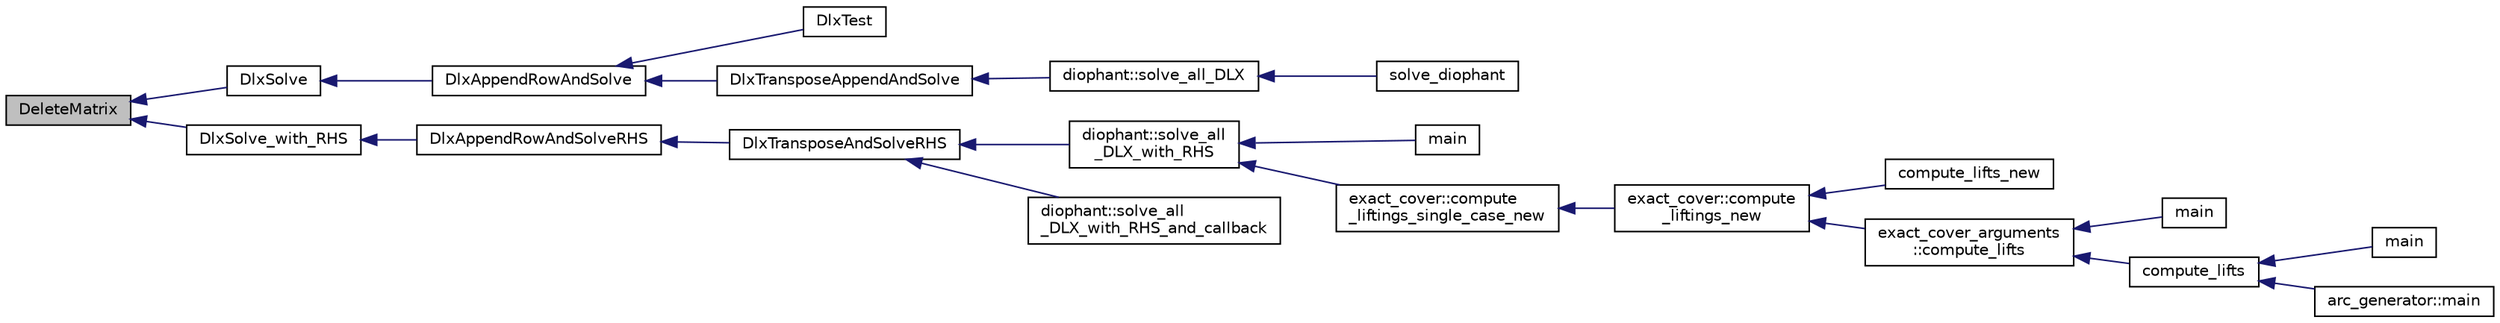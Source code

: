 digraph "DeleteMatrix"
{
  edge [fontname="Helvetica",fontsize="10",labelfontname="Helvetica",labelfontsize="10"];
  node [fontname="Helvetica",fontsize="10",shape=record];
  rankdir="LR";
  Node242 [label="DeleteMatrix",height=0.2,width=0.4,color="black", fillcolor="grey75", style="filled", fontcolor="black"];
  Node242 -> Node243 [dir="back",color="midnightblue",fontsize="10",style="solid",fontname="Helvetica"];
  Node243 [label="DlxSolve",height=0.2,width=0.4,color="black", fillcolor="white", style="filled",URL="$da/dd4/solvers_8h.html#a6b99be040ac8cf9a8f879df4b43027d1"];
  Node243 -> Node244 [dir="back",color="midnightblue",fontsize="10",style="solid",fontname="Helvetica"];
  Node244 [label="DlxAppendRowAndSolve",height=0.2,width=0.4,color="black", fillcolor="white", style="filled",URL="$da/dd4/solvers_8h.html#a97c7622b60d10dfea1a968ef4252e0d8"];
  Node244 -> Node245 [dir="back",color="midnightblue",fontsize="10",style="solid",fontname="Helvetica"];
  Node245 [label="DlxTest",height=0.2,width=0.4,color="black", fillcolor="white", style="filled",URL="$da/dd4/solvers_8h.html#a000422ca8994e7b327aaa5d5dca6b0a3"];
  Node244 -> Node246 [dir="back",color="midnightblue",fontsize="10",style="solid",fontname="Helvetica"];
  Node246 [label="DlxTransposeAppendAndSolve",height=0.2,width=0.4,color="black", fillcolor="white", style="filled",URL="$da/dd4/solvers_8h.html#ab1bd224eee5c0b12ff44a71f7f536dd2"];
  Node246 -> Node247 [dir="back",color="midnightblue",fontsize="10",style="solid",fontname="Helvetica"];
  Node247 [label="diophant::solve_all_DLX",height=0.2,width=0.4,color="black", fillcolor="white", style="filled",URL="$d7/d9c/classdiophant.html#aeddc759e377a9c710e03935cc463059d"];
  Node247 -> Node248 [dir="back",color="midnightblue",fontsize="10",style="solid",fontname="Helvetica"];
  Node248 [label="solve_diophant",height=0.2,width=0.4,color="black", fillcolor="white", style="filled",URL="$da/dd4/solvers_8h.html#af08eebddb0a897485d9a29558f6169b0"];
  Node242 -> Node249 [dir="back",color="midnightblue",fontsize="10",style="solid",fontname="Helvetica"];
  Node249 [label="DlxSolve_with_RHS",height=0.2,width=0.4,color="black", fillcolor="white", style="filled",URL="$da/dd4/solvers_8h.html#aec13478e5d66be625ce3d4683e338d18"];
  Node249 -> Node250 [dir="back",color="midnightblue",fontsize="10",style="solid",fontname="Helvetica"];
  Node250 [label="DlxAppendRowAndSolveRHS",height=0.2,width=0.4,color="black", fillcolor="white", style="filled",URL="$da/dd4/solvers_8h.html#a799f4f346746fa1a5cc1367db9495f20"];
  Node250 -> Node251 [dir="back",color="midnightblue",fontsize="10",style="solid",fontname="Helvetica"];
  Node251 [label="DlxTransposeAndSolveRHS",height=0.2,width=0.4,color="black", fillcolor="white", style="filled",URL="$da/dd4/solvers_8h.html#ae4b7ea72e7db2005606be60f7fd70b94"];
  Node251 -> Node252 [dir="back",color="midnightblue",fontsize="10",style="solid",fontname="Helvetica"];
  Node252 [label="diophant::solve_all\l_DLX_with_RHS",height=0.2,width=0.4,color="black", fillcolor="white", style="filled",URL="$d7/d9c/classdiophant.html#a6423b067628b3caa1a6d2063ee803fac"];
  Node252 -> Node253 [dir="back",color="midnightblue",fontsize="10",style="solid",fontname="Helvetica"];
  Node253 [label="main",height=0.2,width=0.4,color="black", fillcolor="white", style="filled",URL="$dc/dbc/solve__diophant_8_c.html#a3c04138a5bfe5d72780bb7e82a18e627"];
  Node252 -> Node254 [dir="back",color="midnightblue",fontsize="10",style="solid",fontname="Helvetica"];
  Node254 [label="exact_cover::compute\l_liftings_single_case_new",height=0.2,width=0.4,color="black", fillcolor="white", style="filled",URL="$df/d94/classexact__cover.html#ab111dd375f84d6f60ec7edeb2b18523e"];
  Node254 -> Node255 [dir="back",color="midnightblue",fontsize="10",style="solid",fontname="Helvetica"];
  Node255 [label="exact_cover::compute\l_liftings_new",height=0.2,width=0.4,color="black", fillcolor="white", style="filled",URL="$df/d94/classexact__cover.html#a1438b5e280f85abcabeb7f68eeabb72b"];
  Node255 -> Node256 [dir="back",color="midnightblue",fontsize="10",style="solid",fontname="Helvetica"];
  Node256 [label="compute_lifts_new",height=0.2,width=0.4,color="black", fillcolor="white", style="filled",URL="$d0/d76/tl__algebra__and__number__theory_8h.html#a7572cd3732ca8df324632282e9002dc4"];
  Node255 -> Node257 [dir="back",color="midnightblue",fontsize="10",style="solid",fontname="Helvetica"];
  Node257 [label="exact_cover_arguments\l::compute_lifts",height=0.2,width=0.4,color="black", fillcolor="white", style="filled",URL="$d3/dae/classexact__cover__arguments.html#ab0cdb09a17201c89aa9f83bd511dbbf7"];
  Node257 -> Node258 [dir="back",color="midnightblue",fontsize="10",style="solid",fontname="Helvetica"];
  Node258 [label="main",height=0.2,width=0.4,color="black", fillcolor="white", style="filled",URL="$dc/df8/spread__classify_8_c.html#a217dbf8b442f20279ea00b898af96f52"];
  Node257 -> Node259 [dir="back",color="midnightblue",fontsize="10",style="solid",fontname="Helvetica"];
  Node259 [label="compute_lifts",height=0.2,width=0.4,color="black", fillcolor="white", style="filled",URL="$d0/d76/tl__algebra__and__number__theory_8h.html#a82fe3b66a6f9d9075eb8847d7bfe556b"];
  Node259 -> Node260 [dir="back",color="midnightblue",fontsize="10",style="solid",fontname="Helvetica"];
  Node260 [label="main",height=0.2,width=0.4,color="black", fillcolor="white", style="filled",URL="$d1/d5e/blt__main_8_c.html#a217dbf8b442f20279ea00b898af96f52"];
  Node259 -> Node261 [dir="back",color="midnightblue",fontsize="10",style="solid",fontname="Helvetica"];
  Node261 [label="arc_generator::main",height=0.2,width=0.4,color="black", fillcolor="white", style="filled",URL="$d4/d21/classarc__generator.html#ad80140b51b165dad1fe6ab232be7829a"];
  Node251 -> Node262 [dir="back",color="midnightblue",fontsize="10",style="solid",fontname="Helvetica"];
  Node262 [label="diophant::solve_all\l_DLX_with_RHS_and_callback",height=0.2,width=0.4,color="black", fillcolor="white", style="filled",URL="$d7/d9c/classdiophant.html#acdd512e26ee214803439e24f24fd9805"];
}
